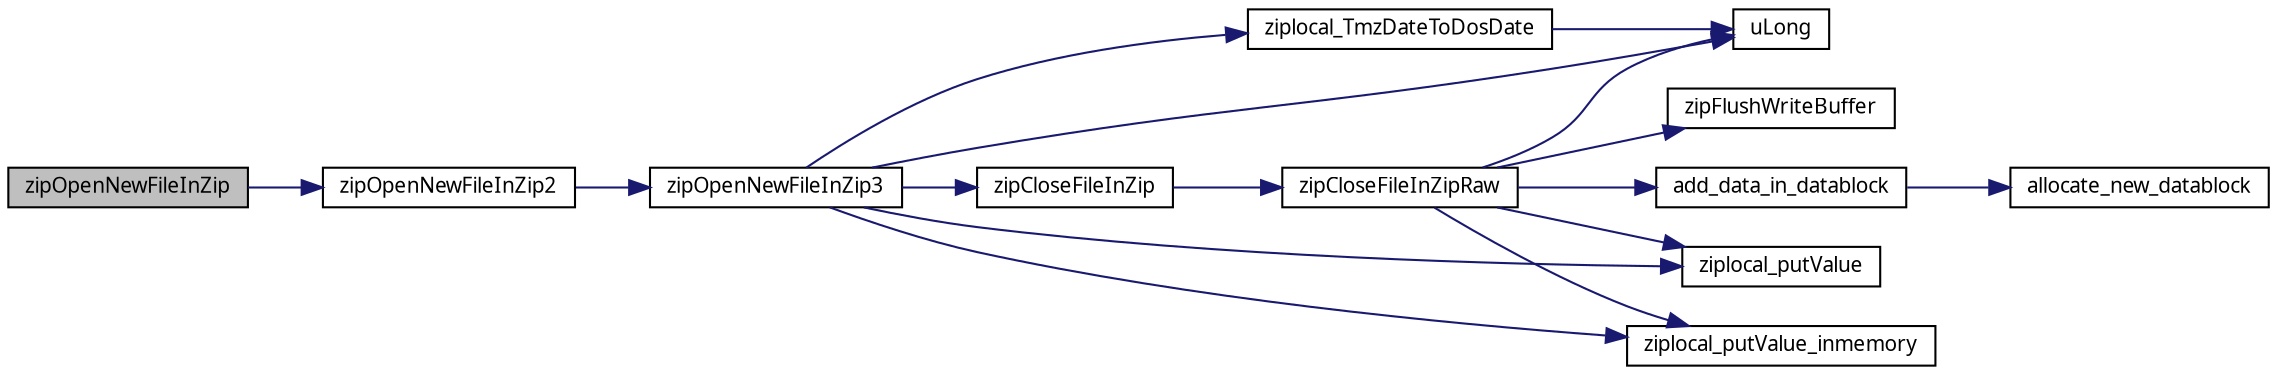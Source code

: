 digraph G
{
  edge [fontname="FreeSans.ttf",fontsize="10",labelfontname="FreeSans.ttf",labelfontsize="10"];
  node [fontname="FreeSans.ttf",fontsize="10",shape=record];
  rankdir=LR;
  Node1 [label="zipOpenNewFileInZip",height=0.2,width=0.4,color="black", fillcolor="grey75", style="filled" fontcolor="black"];
  Node1 -> Node2 [color="midnightblue",fontsize="10",style="solid",fontname="FreeSans.ttf"];
  Node2 [label="zipOpenNewFileInZip2",height=0.2,width=0.4,color="black", fillcolor="white", style="filled",URL="$zip_8c.html#ae3c822f7ddf7c351e7a6c633ed1590d4"];
  Node2 -> Node3 [color="midnightblue",fontsize="10",style="solid",fontname="FreeSans.ttf"];
  Node3 [label="zipOpenNewFileInZip3",height=0.2,width=0.4,color="black", fillcolor="white", style="filled",URL="$zip_8c.html#a6b17cc2fa173054a156218befe2b31f5"];
  Node3 -> Node4 [color="midnightblue",fontsize="10",style="solid",fontname="FreeSans.ttf"];
  Node4 [label="uLong",height=0.2,width=0.4,color="black", fillcolor="white", style="filled",URL="$ioapi_8h.html#a50e9e9d5c30e481de822ad68fe537986"];
  Node3 -> Node5 [color="midnightblue",fontsize="10",style="solid",fontname="FreeSans.ttf"];
  Node5 [label="zipCloseFileInZip",height=0.2,width=0.4,color="black", fillcolor="white", style="filled",URL="$zip_8c.html#ae470f753aef4cffe4f77a5ec2bcfbde1"];
  Node5 -> Node6 [color="midnightblue",fontsize="10",style="solid",fontname="FreeSans.ttf"];
  Node6 [label="zipCloseFileInZipRaw",height=0.2,width=0.4,color="black", fillcolor="white", style="filled",URL="$zip_8c.html#a43fe6f36cef62c7f34c0fdb4c8288b87"];
  Node6 -> Node7 [color="midnightblue",fontsize="10",style="solid",fontname="FreeSans.ttf"];
  Node7 [label="add_data_in_datablock",height=0.2,width=0.4,color="black", fillcolor="white", style="filled",URL="$zip_8c.html#af411f447b40db1fad258dee3b786ccc1"];
  Node7 -> Node8 [color="midnightblue",fontsize="10",style="solid",fontname="FreeSans.ttf"];
  Node8 [label="allocate_new_datablock",height=0.2,width=0.4,color="black", fillcolor="white", style="filled",URL="$zip_8c.html#a86c6b1ea8228286351584adc3d47b07c"];
  Node6 -> Node4 [color="midnightblue",fontsize="10",style="solid",fontname="FreeSans.ttf"];
  Node6 -> Node9 [color="midnightblue",fontsize="10",style="solid",fontname="FreeSans.ttf"];
  Node9 [label="zipFlushWriteBuffer",height=0.2,width=0.4,color="black", fillcolor="white", style="filled",URL="$zip_8c.html#aadb3c186982cb10b9e1fd03953752abd"];
  Node6 -> Node10 [color="midnightblue",fontsize="10",style="solid",fontname="FreeSans.ttf"];
  Node10 [label="ziplocal_putValue",height=0.2,width=0.4,color="black", fillcolor="white", style="filled",URL="$zip_8c.html#a0217cc99e344c701c36e2eb05a9f2682"];
  Node6 -> Node11 [color="midnightblue",fontsize="10",style="solid",fontname="FreeSans.ttf"];
  Node11 [label="ziplocal_putValue_inmemory",height=0.2,width=0.4,color="black", fillcolor="white", style="filled",URL="$zip_8c.html#a9f480c0301d8b8421c4f236ddd0d96f3"];
  Node3 -> Node10 [color="midnightblue",fontsize="10",style="solid",fontname="FreeSans.ttf"];
  Node3 -> Node11 [color="midnightblue",fontsize="10",style="solid",fontname="FreeSans.ttf"];
  Node3 -> Node12 [color="midnightblue",fontsize="10",style="solid",fontname="FreeSans.ttf"];
  Node12 [label="ziplocal_TmzDateToDosDate",height=0.2,width=0.4,color="black", fillcolor="white", style="filled",URL="$zip_8c.html#ade96cb6f6a8e958347d2416c6825296c"];
  Node12 -> Node4 [color="midnightblue",fontsize="10",style="solid",fontname="FreeSans.ttf"];
}

